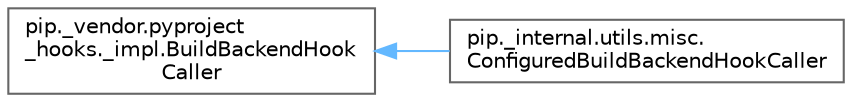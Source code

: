digraph "Graphical Class Hierarchy"
{
 // LATEX_PDF_SIZE
  bgcolor="transparent";
  edge [fontname=Helvetica,fontsize=10,labelfontname=Helvetica,labelfontsize=10];
  node [fontname=Helvetica,fontsize=10,shape=box,height=0.2,width=0.4];
  rankdir="LR";
  Node0 [id="Node000000",label="pip._vendor.pyproject\l_hooks._impl.BuildBackendHook\lCaller",height=0.2,width=0.4,color="grey40", fillcolor="white", style="filled",URL="$classpip_1_1__vendor_1_1pyproject__hooks_1_1__impl_1_1_build_backend_hook_caller.html",tooltip=" "];
  Node0 -> Node1 [id="edge2277_Node000000_Node000001",dir="back",color="steelblue1",style="solid",tooltip=" "];
  Node1 [id="Node000001",label="pip._internal.utils.misc.\lConfiguredBuildBackendHookCaller",height=0.2,width=0.4,color="grey40", fillcolor="white", style="filled",URL="$classpip_1_1__internal_1_1utils_1_1misc_1_1_configured_build_backend_hook_caller.html",tooltip=" "];
}
